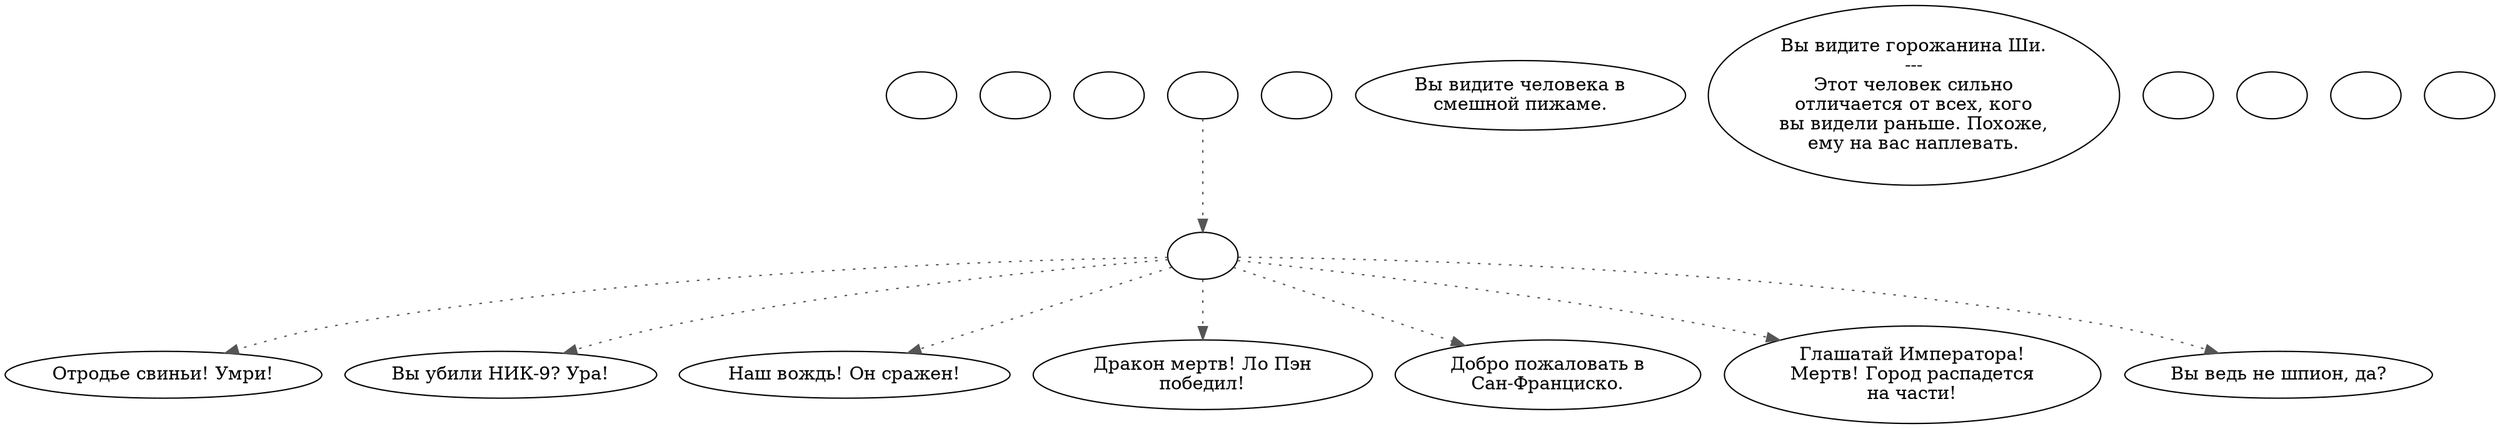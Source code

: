 digraph fcbadpea {
  "start" [style=filled       fillcolor="#FFFFFF"       color="#000000"]
  "start" [label=""]
  "critter_p_proc" [style=filled       fillcolor="#FFFFFF"       color="#000000"]
  "critter_p_proc" [label=""]
  "pickup_p_proc" [style=filled       fillcolor="#FFFFFF"       color="#000000"]
  "pickup_p_proc" [label=""]
  "talk_p_proc" [style=filled       fillcolor="#FFFFFF"       color="#000000"]
  "talk_p_proc" -> "Node008" [style=dotted color="#555555"]
  "talk_p_proc" -> "Node007" [style=dotted color="#555555"]
  "talk_p_proc" -> "Node003" [style=dotted color="#555555"]
  "talk_p_proc" -> "Node004" [style=dotted color="#555555"]
  "talk_p_proc" -> "Node002" [style=dotted color="#555555"]
  "talk_p_proc" -> "Node005" [style=dotted color="#555555"]
  "talk_p_proc" -> "Node001" [style=dotted color="#555555"]
  "talk_p_proc" [label=""]
  "destroy_p_proc" [style=filled       fillcolor="#FFFFFF"       color="#000000"]
  "destroy_p_proc" [label=""]
  "look_at_p_proc" [style=filled       fillcolor="#FFFFFF"       color="#000000"]
  "look_at_p_proc" [label="Вы видите человека в\nсмешной пижаме."]
  "description_p_proc" [style=filled       fillcolor="#FFFFFF"       color="#000000"]
  "description_p_proc" [label="Вы видите горожанина Ши.\n---\nЭтот человек сильно\nотличается от всех, кого\nвы видели раньше. Похоже,\nему на вас наплевать."]
  "use_skill_on_p_proc" [style=filled       fillcolor="#FFFFFF"       color="#000000"]
  "use_skill_on_p_proc" [label=""]
  "damage_p_proc" [style=filled       fillcolor="#FFFFFF"       color="#000000"]
  "damage_p_proc" [label=""]
  "map_enter_p_proc" [style=filled       fillcolor="#FFFFFF"       color="#000000"]
  "map_enter_p_proc" [label=""]
  "timed_event_p_proc" [style=filled       fillcolor="#FFFFFF"       color="#000000"]
  "timed_event_p_proc" -> "talk_p_proc" [style=dotted color="#555555"]
  "timed_event_p_proc" [label=""]
  "push_p_proc" [style=filled       fillcolor="#FFFFFF"       color="#000000"]
  "push_p_proc" [label=""]
  "Node001" [style=filled       fillcolor="#FFFFFF"       color="#000000"]
  "Node001" [label="Вы ведь не шпион, да?"]
  "Node002" [style=filled       fillcolor="#FFFFFF"       color="#000000"]
  "Node002" [label="Добро пожаловать в\nСан-Франциско."]
  "Node003" [style=filled       fillcolor="#FFFFFF"       color="#000000"]
  "Node003" [label="Наш вождь! Он сражен!"]
  "Node004" [style=filled       fillcolor="#FFFFFF"       color="#000000"]
  "Node004" [label="Дракон мертв! Ло Пэн\nпобедил!"]
  "Node005" [style=filled       fillcolor="#FFFFFF"       color="#000000"]
  "Node005" [label="Глашатай Императора!\nМертв! Город распадется\nна части!"]
  "Node007" [style=filled       fillcolor="#FFFFFF"       color="#000000"]
  "Node007" [label="Вы убили НИК-9? Ура!"]
  "Node008" [style=filled       fillcolor="#FFFFFF"       color="#000000"]
  "Node008" [label="Отродье свиньи! Умри!"]
}